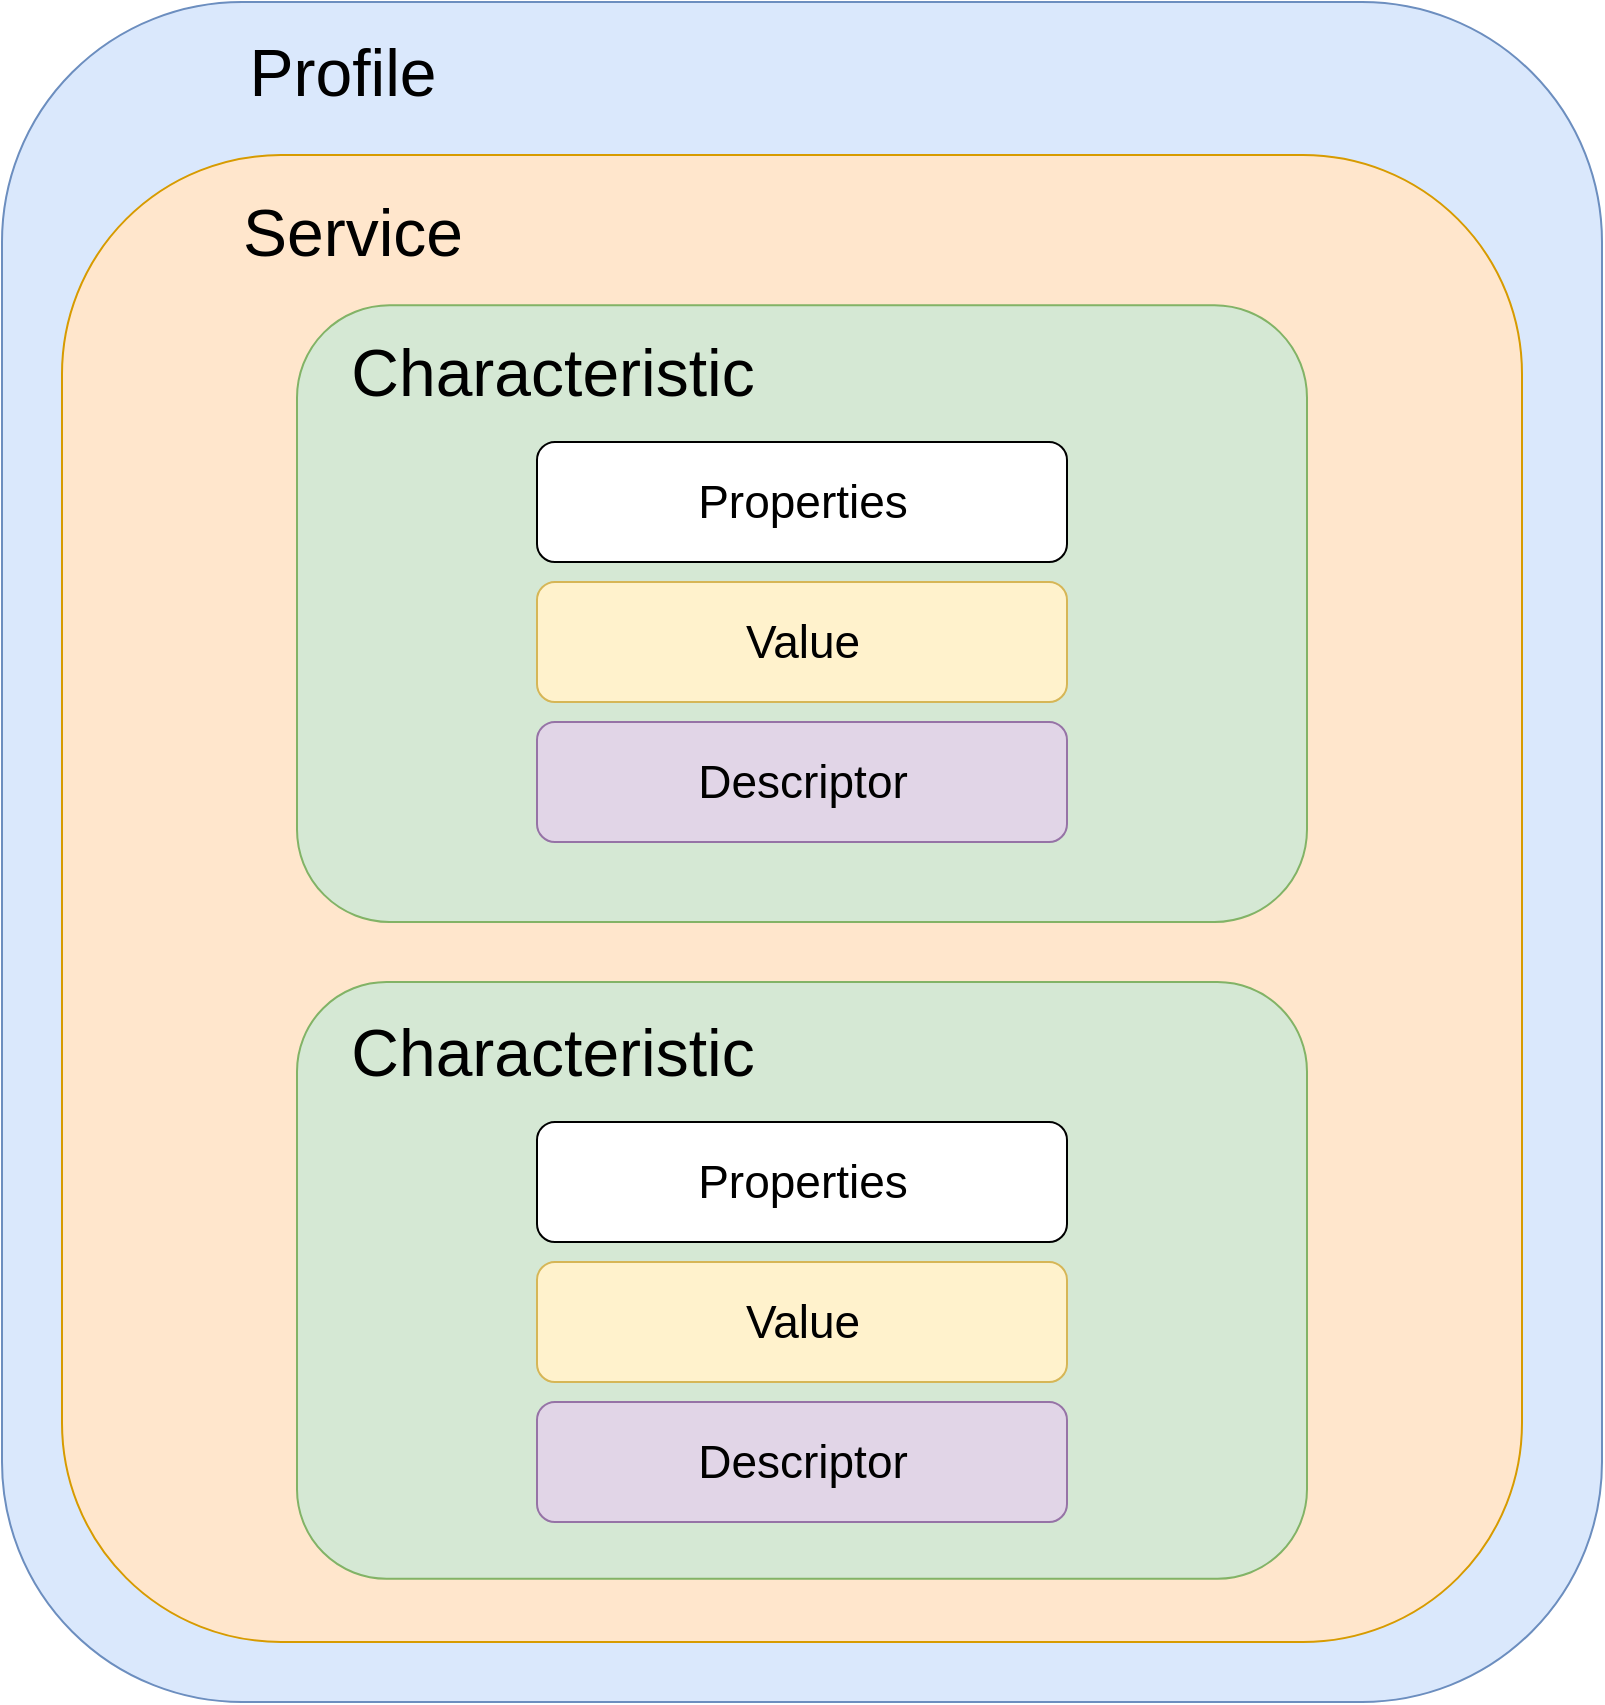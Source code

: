 <mxfile version="21.1.2" type="device">
  <diagram name="Page-1" id="NXxDMaqEIdDLewFXOo7f">
    <mxGraphModel dx="1540" dy="1405" grid="1" gridSize="10" guides="1" tooltips="1" connect="1" arrows="1" fold="1" page="1" pageScale="1" pageWidth="850" pageHeight="1100" math="0" shadow="0">
      <root>
        <mxCell id="0" />
        <mxCell id="1" parent="0" />
        <mxCell id="huu8jpy0MGpWpJNtJbA8-3" value="" style="rounded=1;whiteSpace=wrap;html=1;fillColor=#dae8fc;strokeColor=#6c8ebf;" vertex="1" parent="1">
          <mxGeometry x="1440" y="470" width="800" height="850" as="geometry" />
        </mxCell>
        <mxCell id="huu8jpy0MGpWpJNtJbA8-4" value="" style="rounded=1;whiteSpace=wrap;html=1;fillColor=#ffe6cc;strokeColor=#d79b00;" vertex="1" parent="1">
          <mxGeometry x="1470" y="546.5" width="730" height="743.5" as="geometry" />
        </mxCell>
        <mxCell id="huu8jpy0MGpWpJNtJbA8-5" value="" style="rounded=1;whiteSpace=wrap;html=1;fillColor=#d5e8d4;strokeColor=#82b366;" vertex="1" parent="1">
          <mxGeometry x="1587.5" y="621.63" width="505" height="308.37" as="geometry" />
        </mxCell>
        <mxCell id="huu8jpy0MGpWpJNtJbA8-6" value="&lt;font style=&quot;font-size: 33px;&quot;&gt;Profile&lt;/font&gt;" style="text;html=1;align=center;verticalAlign=middle;resizable=0;points=[];autosize=1;strokeColor=none;fillColor=none;" vertex="1" parent="1">
          <mxGeometry x="1550" y="480" width="120" height="50" as="geometry" />
        </mxCell>
        <mxCell id="huu8jpy0MGpWpJNtJbA8-7" value="&lt;font style=&quot;font-size: 33px;&quot;&gt;Service&lt;/font&gt;" style="text;html=1;align=center;verticalAlign=middle;resizable=0;points=[];autosize=1;strokeColor=none;fillColor=none;" vertex="1" parent="1">
          <mxGeometry x="1550" y="560" width="130" height="50" as="geometry" />
        </mxCell>
        <mxCell id="huu8jpy0MGpWpJNtJbA8-8" value="" style="rounded=1;whiteSpace=wrap;html=1;fillColor=#d5e8d4;strokeColor=#82b366;" vertex="1" parent="1">
          <mxGeometry x="1587.5" y="960" width="505" height="298.37" as="geometry" />
        </mxCell>
        <mxCell id="huu8jpy0MGpWpJNtJbA8-9" value="&lt;font style=&quot;font-size: 33px;&quot;&gt;Characteristic&lt;/font&gt;" style="text;html=1;align=center;verticalAlign=middle;resizable=0;points=[];autosize=1;strokeColor=none;fillColor=none;" vertex="1" parent="1">
          <mxGeometry x="1600" y="630" width="230" height="50" as="geometry" />
        </mxCell>
        <mxCell id="huu8jpy0MGpWpJNtJbA8-10" value="&lt;font style=&quot;font-size: 23px;&quot;&gt;Properties&lt;/font&gt;" style="rounded=1;whiteSpace=wrap;html=1;" vertex="1" parent="1">
          <mxGeometry x="1707.5" y="690" width="265" height="60" as="geometry" />
        </mxCell>
        <mxCell id="huu8jpy0MGpWpJNtJbA8-15" value="&lt;font style=&quot;font-size: 23px;&quot;&gt;Value&lt;/font&gt;" style="rounded=1;whiteSpace=wrap;html=1;fillColor=#fff2cc;strokeColor=#d6b656;" vertex="1" parent="1">
          <mxGeometry x="1707.5" y="760" width="265" height="60" as="geometry" />
        </mxCell>
        <mxCell id="huu8jpy0MGpWpJNtJbA8-16" value="&lt;font style=&quot;font-size: 23px;&quot;&gt;Descriptor&lt;/font&gt;" style="rounded=1;whiteSpace=wrap;html=1;fillColor=#e1d5e7;strokeColor=#9673a6;" vertex="1" parent="1">
          <mxGeometry x="1707.5" y="830" width="265" height="60" as="geometry" />
        </mxCell>
        <mxCell id="huu8jpy0MGpWpJNtJbA8-17" value="&lt;font style=&quot;font-size: 23px;&quot;&gt;Descriptor&lt;/font&gt;" style="rounded=1;whiteSpace=wrap;html=1;fillColor=#e1d5e7;strokeColor=#9673a6;" vertex="1" parent="1">
          <mxGeometry x="1707.5" y="1170" width="265" height="60" as="geometry" />
        </mxCell>
        <mxCell id="huu8jpy0MGpWpJNtJbA8-18" value="&lt;font style=&quot;font-size: 23px;&quot;&gt;Properties&lt;/font&gt;" style="rounded=1;whiteSpace=wrap;html=1;" vertex="1" parent="1">
          <mxGeometry x="1707.5" y="1030" width="265" height="60" as="geometry" />
        </mxCell>
        <mxCell id="huu8jpy0MGpWpJNtJbA8-19" value="&lt;font style=&quot;font-size: 23px;&quot;&gt;Value&lt;/font&gt;" style="rounded=1;whiteSpace=wrap;html=1;fillColor=#fff2cc;strokeColor=#d6b656;" vertex="1" parent="1">
          <mxGeometry x="1707.5" y="1100" width="265" height="60" as="geometry" />
        </mxCell>
        <mxCell id="huu8jpy0MGpWpJNtJbA8-20" value="&lt;font style=&quot;font-size: 33px;&quot;&gt;Characteristic&lt;/font&gt;" style="text;html=1;align=center;verticalAlign=middle;resizable=0;points=[];autosize=1;strokeColor=none;fillColor=none;" vertex="1" parent="1">
          <mxGeometry x="1600" y="970" width="230" height="50" as="geometry" />
        </mxCell>
      </root>
    </mxGraphModel>
  </diagram>
</mxfile>
